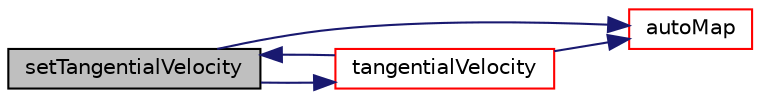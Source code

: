 digraph "setTangentialVelocity"
{
  bgcolor="transparent";
  edge [fontname="Helvetica",fontsize="10",labelfontname="Helvetica",labelfontsize="10"];
  node [fontname="Helvetica",fontsize="10",shape=record];
  rankdir="LR";
  Node1 [label="setTangentialVelocity",height=0.2,width=0.4,color="black", fillcolor="grey75", style="filled", fontcolor="black"];
  Node1 -> Node2 [color="midnightblue",fontsize="10",style="solid",fontname="Helvetica"];
  Node2 [label="autoMap",height=0.2,width=0.4,color="red",URL="$a01963.html#a0ab0c43ce90d756c88dd81e3d0a9eef5",tooltip="Map (and resize as needed) from self given a mapping object. "];
  Node1 -> Node3 [color="midnightblue",fontsize="10",style="solid",fontname="Helvetica"];
  Node3 [label="tangentialVelocity",height=0.2,width=0.4,color="red",URL="$a01963.html#ace6e308d794c550e2e3cbd00fa282155",tooltip="Return the tangential velocity. "];
  Node3 -> Node2 [color="midnightblue",fontsize="10",style="solid",fontname="Helvetica"];
  Node3 -> Node1 [color="midnightblue",fontsize="10",style="solid",fontname="Helvetica"];
}
